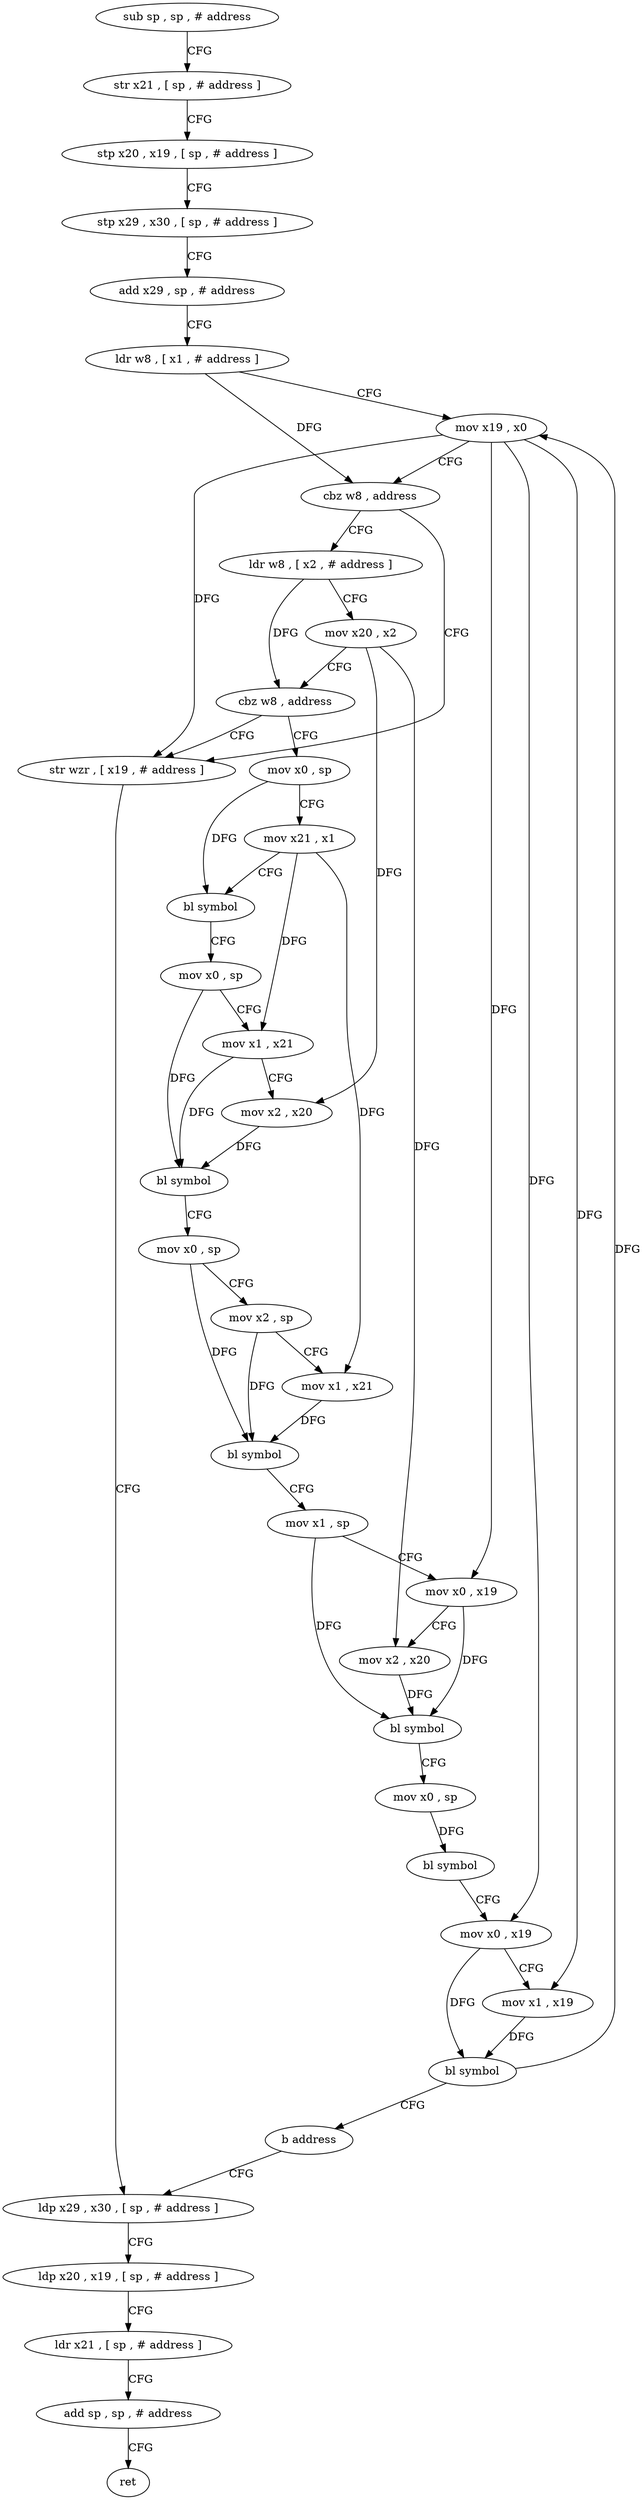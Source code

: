 digraph "func" {
"4230776" [label = "sub sp , sp , # address" ]
"4230780" [label = "str x21 , [ sp , # address ]" ]
"4230784" [label = "stp x20 , x19 , [ sp , # address ]" ]
"4230788" [label = "stp x29 , x30 , [ sp , # address ]" ]
"4230792" [label = "add x29 , sp , # address" ]
"4230796" [label = "ldr w8 , [ x1 , # address ]" ]
"4230800" [label = "mov x19 , x0" ]
"4230804" [label = "cbz w8 , address" ]
"4230904" [label = "str wzr , [ x19 , # address ]" ]
"4230808" [label = "ldr w8 , [ x2 , # address ]" ]
"4230908" [label = "ldp x29 , x30 , [ sp , # address ]" ]
"4230812" [label = "mov x20 , x2" ]
"4230816" [label = "cbz w8 , address" ]
"4230820" [label = "mov x0 , sp" ]
"4230824" [label = "mov x21 , x1" ]
"4230828" [label = "bl symbol" ]
"4230832" [label = "mov x0 , sp" ]
"4230836" [label = "mov x1 , x21" ]
"4230840" [label = "mov x2 , x20" ]
"4230844" [label = "bl symbol" ]
"4230848" [label = "mov x0 , sp" ]
"4230852" [label = "mov x2 , sp" ]
"4230856" [label = "mov x1 , x21" ]
"4230860" [label = "bl symbol" ]
"4230864" [label = "mov x1 , sp" ]
"4230868" [label = "mov x0 , x19" ]
"4230872" [label = "mov x2 , x20" ]
"4230876" [label = "bl symbol" ]
"4230880" [label = "mov x0 , sp" ]
"4230884" [label = "bl symbol" ]
"4230888" [label = "mov x0 , x19" ]
"4230892" [label = "mov x1 , x19" ]
"4230896" [label = "bl symbol" ]
"4230900" [label = "b address" ]
"4230912" [label = "ldp x20 , x19 , [ sp , # address ]" ]
"4230916" [label = "ldr x21 , [ sp , # address ]" ]
"4230920" [label = "add sp , sp , # address" ]
"4230924" [label = "ret" ]
"4230776" -> "4230780" [ label = "CFG" ]
"4230780" -> "4230784" [ label = "CFG" ]
"4230784" -> "4230788" [ label = "CFG" ]
"4230788" -> "4230792" [ label = "CFG" ]
"4230792" -> "4230796" [ label = "CFG" ]
"4230796" -> "4230800" [ label = "CFG" ]
"4230796" -> "4230804" [ label = "DFG" ]
"4230800" -> "4230804" [ label = "CFG" ]
"4230800" -> "4230904" [ label = "DFG" ]
"4230800" -> "4230868" [ label = "DFG" ]
"4230800" -> "4230888" [ label = "DFG" ]
"4230800" -> "4230892" [ label = "DFG" ]
"4230804" -> "4230904" [ label = "CFG" ]
"4230804" -> "4230808" [ label = "CFG" ]
"4230904" -> "4230908" [ label = "CFG" ]
"4230808" -> "4230812" [ label = "CFG" ]
"4230808" -> "4230816" [ label = "DFG" ]
"4230908" -> "4230912" [ label = "CFG" ]
"4230812" -> "4230816" [ label = "CFG" ]
"4230812" -> "4230840" [ label = "DFG" ]
"4230812" -> "4230872" [ label = "DFG" ]
"4230816" -> "4230904" [ label = "CFG" ]
"4230816" -> "4230820" [ label = "CFG" ]
"4230820" -> "4230824" [ label = "CFG" ]
"4230820" -> "4230828" [ label = "DFG" ]
"4230824" -> "4230828" [ label = "CFG" ]
"4230824" -> "4230836" [ label = "DFG" ]
"4230824" -> "4230856" [ label = "DFG" ]
"4230828" -> "4230832" [ label = "CFG" ]
"4230832" -> "4230836" [ label = "CFG" ]
"4230832" -> "4230844" [ label = "DFG" ]
"4230836" -> "4230840" [ label = "CFG" ]
"4230836" -> "4230844" [ label = "DFG" ]
"4230840" -> "4230844" [ label = "DFG" ]
"4230844" -> "4230848" [ label = "CFG" ]
"4230848" -> "4230852" [ label = "CFG" ]
"4230848" -> "4230860" [ label = "DFG" ]
"4230852" -> "4230856" [ label = "CFG" ]
"4230852" -> "4230860" [ label = "DFG" ]
"4230856" -> "4230860" [ label = "DFG" ]
"4230860" -> "4230864" [ label = "CFG" ]
"4230864" -> "4230868" [ label = "CFG" ]
"4230864" -> "4230876" [ label = "DFG" ]
"4230868" -> "4230872" [ label = "CFG" ]
"4230868" -> "4230876" [ label = "DFG" ]
"4230872" -> "4230876" [ label = "DFG" ]
"4230876" -> "4230880" [ label = "CFG" ]
"4230880" -> "4230884" [ label = "DFG" ]
"4230884" -> "4230888" [ label = "CFG" ]
"4230888" -> "4230892" [ label = "CFG" ]
"4230888" -> "4230896" [ label = "DFG" ]
"4230892" -> "4230896" [ label = "DFG" ]
"4230896" -> "4230900" [ label = "CFG" ]
"4230896" -> "4230800" [ label = "DFG" ]
"4230900" -> "4230908" [ label = "CFG" ]
"4230912" -> "4230916" [ label = "CFG" ]
"4230916" -> "4230920" [ label = "CFG" ]
"4230920" -> "4230924" [ label = "CFG" ]
}
